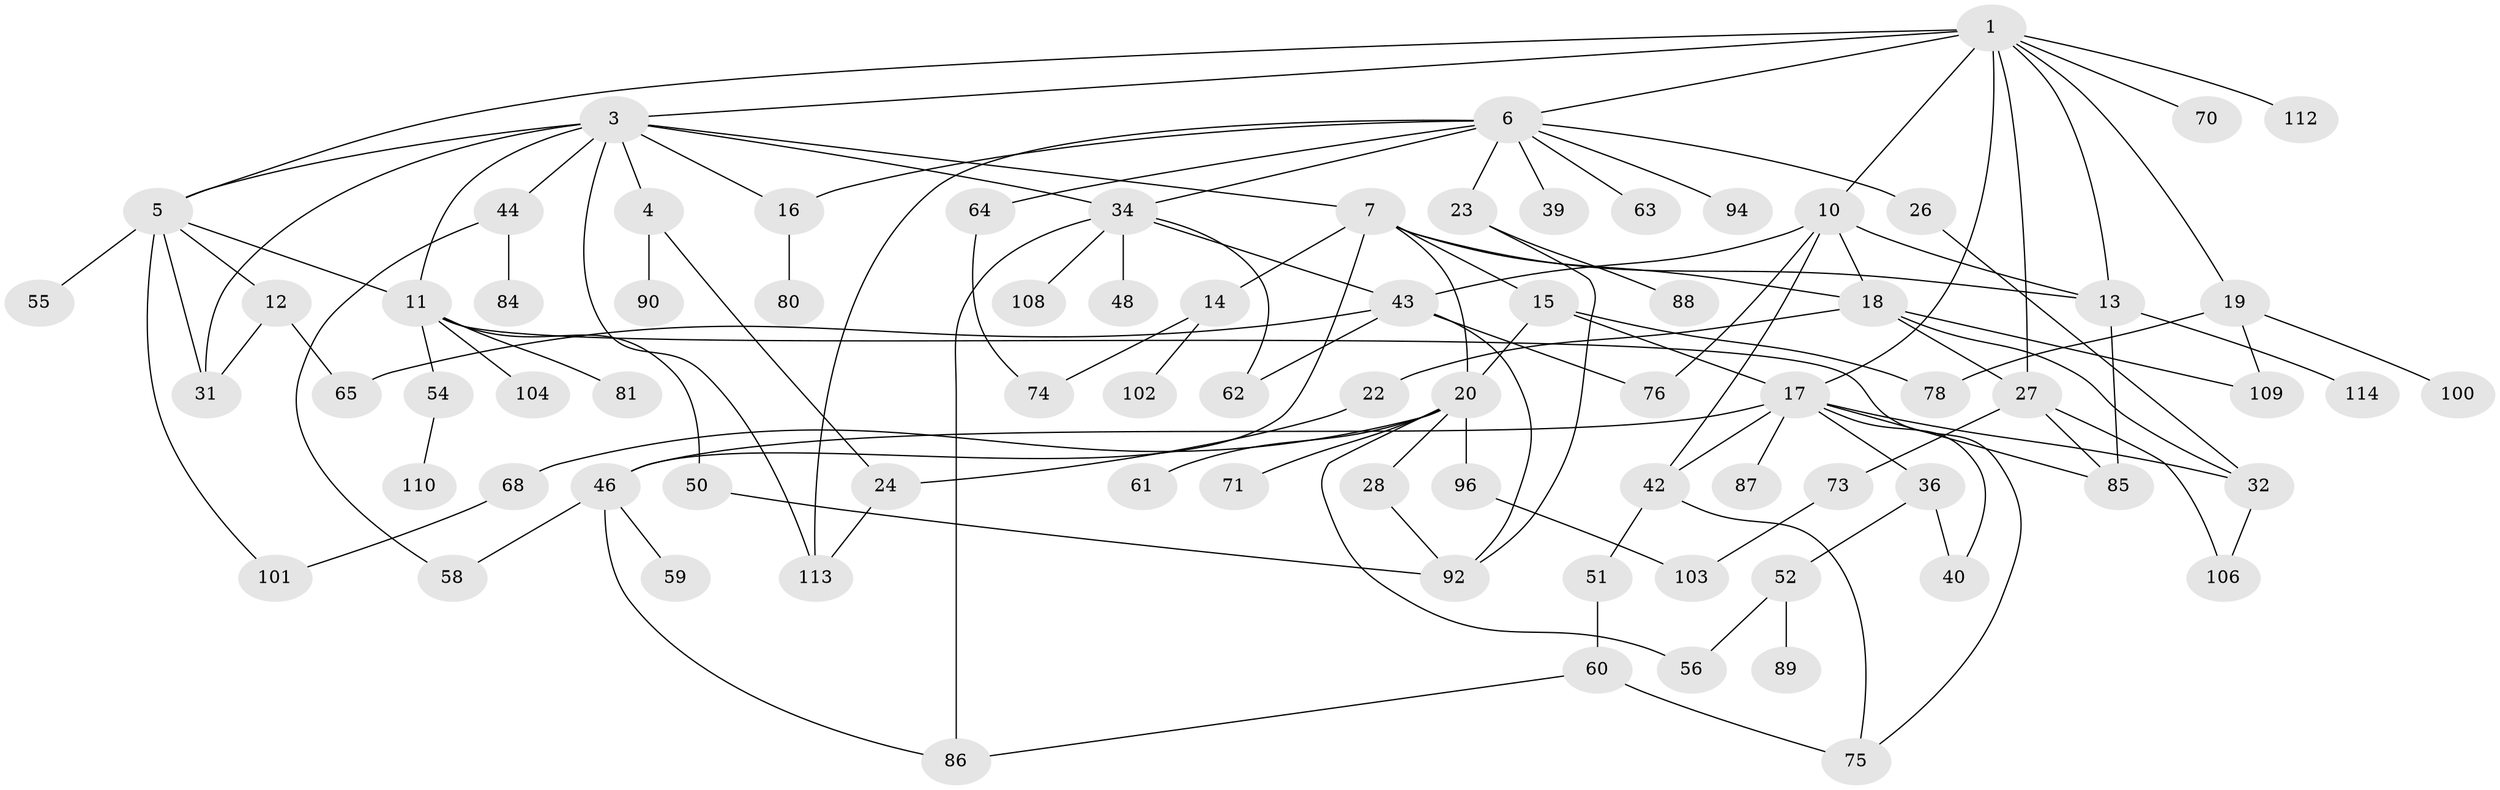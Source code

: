 // Generated by graph-tools (version 1.1) at 2025/23/03/03/25 07:23:32]
// undirected, 80 vertices, 120 edges
graph export_dot {
graph [start="1"]
  node [color=gray90,style=filled];
  1 [super="+2"];
  3 [super="+38"];
  4;
  5 [super="+9"];
  6 [super="+8"];
  7 [super="+33"];
  10 [super="+37"];
  11 [super="+47"];
  12;
  13 [super="+29"];
  14 [super="+30"];
  15 [super="+67"];
  16;
  17 [super="+79"];
  18 [super="+91"];
  19 [super="+21"];
  20 [super="+25"];
  22 [super="+82"];
  23 [super="+57"];
  24 [super="+93"];
  26;
  27 [super="+72"];
  28;
  31 [super="+95"];
  32 [super="+35"];
  34 [super="+41"];
  36;
  39;
  40;
  42 [super="+45"];
  43 [super="+49"];
  44;
  46 [super="+53"];
  48;
  50;
  51;
  52 [super="+69"];
  54 [super="+98"];
  55;
  56;
  58;
  59;
  60 [super="+77"];
  61;
  62 [super="+66"];
  63;
  64;
  65 [super="+105"];
  68;
  70;
  71;
  73;
  74 [super="+115"];
  75;
  76 [super="+83"];
  78;
  80;
  81;
  84;
  85 [super="+99"];
  86 [super="+97"];
  87;
  88;
  89;
  90;
  92 [super="+107"];
  94;
  96;
  100 [super="+111"];
  101;
  102;
  103;
  104;
  106;
  108;
  109;
  110;
  112;
  113;
  114;
  1 -- 3;
  1 -- 6;
  1 -- 10;
  1 -- 13;
  1 -- 17;
  1 -- 70;
  1 -- 27;
  1 -- 112;
  1 -- 19;
  1 -- 5 [weight=2];
  3 -- 4;
  3 -- 7;
  3 -- 11;
  3 -- 31;
  3 -- 34;
  3 -- 44;
  3 -- 16;
  3 -- 113;
  3 -- 5;
  4 -- 90;
  4 -- 24;
  5 -- 12;
  5 -- 31;
  5 -- 101;
  5 -- 55;
  5 -- 11;
  6 -- 16;
  6 -- 26;
  6 -- 94;
  6 -- 113;
  6 -- 64;
  6 -- 23;
  6 -- 39;
  6 -- 63;
  6 -- 34;
  7 -- 14;
  7 -- 15;
  7 -- 20;
  7 -- 46;
  7 -- 13;
  7 -- 18;
  10 -- 18;
  10 -- 42;
  10 -- 43;
  10 -- 76;
  10 -- 13;
  11 -- 50;
  11 -- 104;
  11 -- 81;
  11 -- 54;
  11 -- 75;
  12 -- 65;
  12 -- 31;
  13 -- 114;
  13 -- 85;
  14 -- 102;
  14 -- 74;
  15 -- 78;
  15 -- 17;
  15 -- 20;
  16 -- 80;
  17 -- 32;
  17 -- 36;
  17 -- 87;
  17 -- 40;
  17 -- 85;
  17 -- 46;
  17 -- 42;
  18 -- 22;
  18 -- 27;
  18 -- 32;
  18 -- 109;
  19 -- 100;
  19 -- 109;
  19 -- 78;
  20 -- 28;
  20 -- 56;
  20 -- 61;
  20 -- 68;
  20 -- 71;
  20 -- 96;
  22 -- 24;
  23 -- 88;
  23 -- 92;
  24 -- 113;
  26 -- 32;
  27 -- 106;
  27 -- 73;
  27 -- 85;
  28 -- 92;
  32 -- 106;
  34 -- 43;
  34 -- 48;
  34 -- 86;
  34 -- 108;
  34 -- 62;
  36 -- 40;
  36 -- 52;
  42 -- 51;
  42 -- 75;
  43 -- 62;
  43 -- 92;
  43 -- 76;
  43 -- 65;
  44 -- 84;
  44 -- 58;
  46 -- 59;
  46 -- 86;
  46 -- 58;
  50 -- 92;
  51 -- 60;
  52 -- 56;
  52 -- 89;
  54 -- 110;
  60 -- 86;
  60 -- 75;
  64 -- 74;
  68 -- 101;
  73 -- 103;
  96 -- 103;
}

